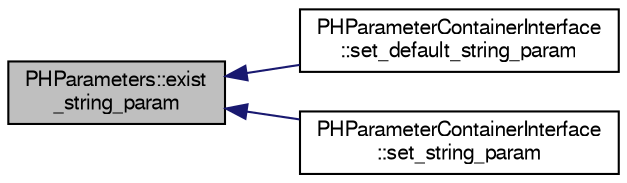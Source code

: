 digraph "PHParameters::exist_string_param"
{
  bgcolor="transparent";
  edge [fontname="FreeSans",fontsize="10",labelfontname="FreeSans",labelfontsize="10"];
  node [fontname="FreeSans",fontsize="10",shape=record];
  rankdir="LR";
  Node1 [label="PHParameters::exist\l_string_param",height=0.2,width=0.4,color="black", fillcolor="grey75", style="filled" fontcolor="black"];
  Node1 -> Node2 [dir="back",color="midnightblue",fontsize="10",style="solid",fontname="FreeSans"];
  Node2 [label="PHParameterContainerInterface\l::set_default_string_param",height=0.2,width=0.4,color="black",URL="$da/d11/classPHParameterContainerInterface.html#adf27b09f2765bcf9129293f82d517852"];
  Node1 -> Node3 [dir="back",color="midnightblue",fontsize="10",style="solid",fontname="FreeSans"];
  Node3 [label="PHParameterContainerInterface\l::set_string_param",height=0.2,width=0.4,color="black",URL="$da/d11/classPHParameterContainerInterface.html#ae977deb9105f6cb63e012bdc0a0760a7"];
}
